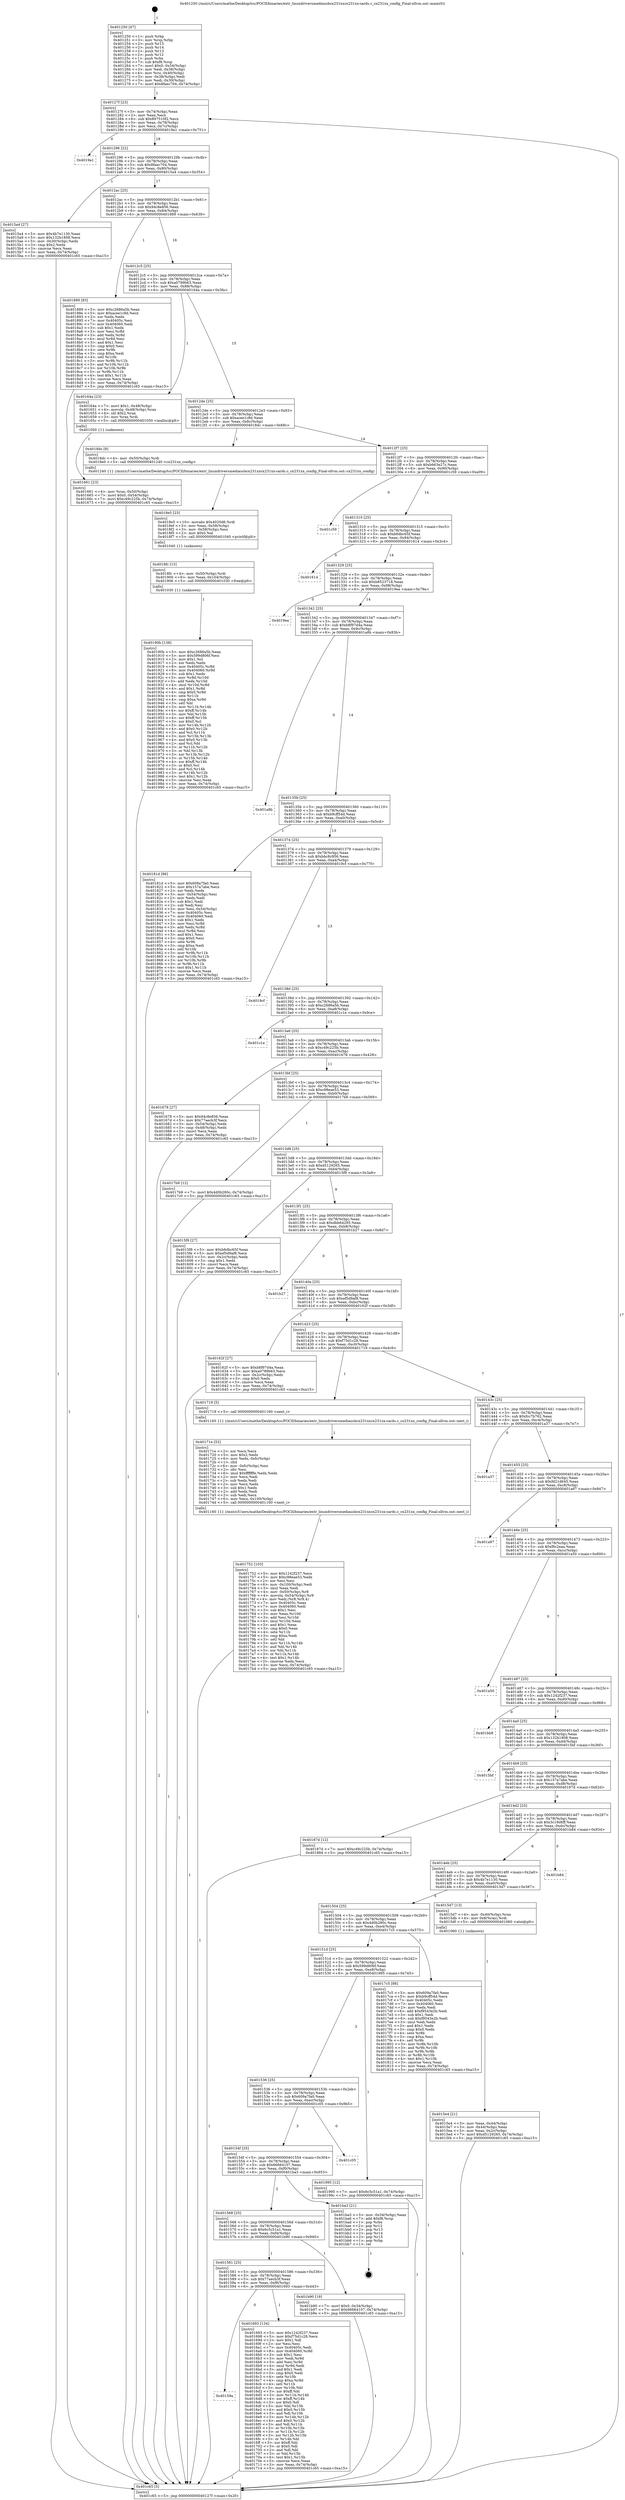 digraph "0x401250" {
  label = "0x401250 (/mnt/c/Users/mathe/Desktop/tcc/POCII/binaries/extr_linuxdriversmediausbcx231xxcx231xx-cards.c_cx231xx_config_Final-ollvm.out::main(0))"
  labelloc = "t"
  node[shape=record]

  Entry [label="",width=0.3,height=0.3,shape=circle,fillcolor=black,style=filled]
  "0x40127f" [label="{
     0x40127f [23]\l
     | [instrs]\l
     &nbsp;&nbsp;0x40127f \<+3\>: mov -0x74(%rbp),%eax\l
     &nbsp;&nbsp;0x401282 \<+2\>: mov %eax,%ecx\l
     &nbsp;&nbsp;0x401284 \<+6\>: sub $0x897510f2,%ecx\l
     &nbsp;&nbsp;0x40128a \<+3\>: mov %eax,-0x78(%rbp)\l
     &nbsp;&nbsp;0x40128d \<+3\>: mov %ecx,-0x7c(%rbp)\l
     &nbsp;&nbsp;0x401290 \<+6\>: je 00000000004019a1 \<main+0x751\>\l
  }"]
  "0x4019a1" [label="{
     0x4019a1\l
  }", style=dashed]
  "0x401296" [label="{
     0x401296 [22]\l
     | [instrs]\l
     &nbsp;&nbsp;0x401296 \<+5\>: jmp 000000000040129b \<main+0x4b\>\l
     &nbsp;&nbsp;0x40129b \<+3\>: mov -0x78(%rbp),%eax\l
     &nbsp;&nbsp;0x40129e \<+5\>: sub $0x8faec704,%eax\l
     &nbsp;&nbsp;0x4012a3 \<+3\>: mov %eax,-0x80(%rbp)\l
     &nbsp;&nbsp;0x4012a6 \<+6\>: je 00000000004015a4 \<main+0x354\>\l
  }"]
  Exit [label="",width=0.3,height=0.3,shape=circle,fillcolor=black,style=filled,peripheries=2]
  "0x4015a4" [label="{
     0x4015a4 [27]\l
     | [instrs]\l
     &nbsp;&nbsp;0x4015a4 \<+5\>: mov $0x4b7e1130,%eax\l
     &nbsp;&nbsp;0x4015a9 \<+5\>: mov $0x132b1808,%ecx\l
     &nbsp;&nbsp;0x4015ae \<+3\>: mov -0x30(%rbp),%edx\l
     &nbsp;&nbsp;0x4015b1 \<+3\>: cmp $0x2,%edx\l
     &nbsp;&nbsp;0x4015b4 \<+3\>: cmovne %ecx,%eax\l
     &nbsp;&nbsp;0x4015b7 \<+3\>: mov %eax,-0x74(%rbp)\l
     &nbsp;&nbsp;0x4015ba \<+5\>: jmp 0000000000401c65 \<main+0xa15\>\l
  }"]
  "0x4012ac" [label="{
     0x4012ac [25]\l
     | [instrs]\l
     &nbsp;&nbsp;0x4012ac \<+5\>: jmp 00000000004012b1 \<main+0x61\>\l
     &nbsp;&nbsp;0x4012b1 \<+3\>: mov -0x78(%rbp),%eax\l
     &nbsp;&nbsp;0x4012b4 \<+5\>: sub $0x94c8e856,%eax\l
     &nbsp;&nbsp;0x4012b9 \<+6\>: mov %eax,-0x84(%rbp)\l
     &nbsp;&nbsp;0x4012bf \<+6\>: je 0000000000401889 \<main+0x639\>\l
  }"]
  "0x401c65" [label="{
     0x401c65 [5]\l
     | [instrs]\l
     &nbsp;&nbsp;0x401c65 \<+5\>: jmp 000000000040127f \<main+0x2f\>\l
  }"]
  "0x401250" [label="{
     0x401250 [47]\l
     | [instrs]\l
     &nbsp;&nbsp;0x401250 \<+1\>: push %rbp\l
     &nbsp;&nbsp;0x401251 \<+3\>: mov %rsp,%rbp\l
     &nbsp;&nbsp;0x401254 \<+2\>: push %r15\l
     &nbsp;&nbsp;0x401256 \<+2\>: push %r14\l
     &nbsp;&nbsp;0x401258 \<+2\>: push %r13\l
     &nbsp;&nbsp;0x40125a \<+2\>: push %r12\l
     &nbsp;&nbsp;0x40125c \<+1\>: push %rbx\l
     &nbsp;&nbsp;0x40125d \<+7\>: sub $0xf8,%rsp\l
     &nbsp;&nbsp;0x401264 \<+7\>: movl $0x0,-0x34(%rbp)\l
     &nbsp;&nbsp;0x40126b \<+3\>: mov %edi,-0x38(%rbp)\l
     &nbsp;&nbsp;0x40126e \<+4\>: mov %rsi,-0x40(%rbp)\l
     &nbsp;&nbsp;0x401272 \<+3\>: mov -0x38(%rbp),%edi\l
     &nbsp;&nbsp;0x401275 \<+3\>: mov %edi,-0x30(%rbp)\l
     &nbsp;&nbsp;0x401278 \<+7\>: movl $0x8faec704,-0x74(%rbp)\l
  }"]
  "0x40190b" [label="{
     0x40190b [138]\l
     | [instrs]\l
     &nbsp;&nbsp;0x40190b \<+5\>: mov $0xc2686a5b,%eax\l
     &nbsp;&nbsp;0x401910 \<+5\>: mov $0x599d806f,%esi\l
     &nbsp;&nbsp;0x401915 \<+2\>: mov $0x1,%cl\l
     &nbsp;&nbsp;0x401917 \<+2\>: xor %edx,%edx\l
     &nbsp;&nbsp;0x401919 \<+8\>: mov 0x40405c,%r8d\l
     &nbsp;&nbsp;0x401921 \<+8\>: mov 0x404060,%r9d\l
     &nbsp;&nbsp;0x401929 \<+3\>: sub $0x1,%edx\l
     &nbsp;&nbsp;0x40192c \<+3\>: mov %r8d,%r10d\l
     &nbsp;&nbsp;0x40192f \<+3\>: add %edx,%r10d\l
     &nbsp;&nbsp;0x401932 \<+4\>: imul %r10d,%r8d\l
     &nbsp;&nbsp;0x401936 \<+4\>: and $0x1,%r8d\l
     &nbsp;&nbsp;0x40193a \<+4\>: cmp $0x0,%r8d\l
     &nbsp;&nbsp;0x40193e \<+4\>: sete %r11b\l
     &nbsp;&nbsp;0x401942 \<+4\>: cmp $0xa,%r9d\l
     &nbsp;&nbsp;0x401946 \<+3\>: setl %bl\l
     &nbsp;&nbsp;0x401949 \<+3\>: mov %r11b,%r14b\l
     &nbsp;&nbsp;0x40194c \<+4\>: xor $0xff,%r14b\l
     &nbsp;&nbsp;0x401950 \<+3\>: mov %bl,%r15b\l
     &nbsp;&nbsp;0x401953 \<+4\>: xor $0xff,%r15b\l
     &nbsp;&nbsp;0x401957 \<+3\>: xor $0x0,%cl\l
     &nbsp;&nbsp;0x40195a \<+3\>: mov %r14b,%r12b\l
     &nbsp;&nbsp;0x40195d \<+4\>: and $0x0,%r12b\l
     &nbsp;&nbsp;0x401961 \<+3\>: and %cl,%r11b\l
     &nbsp;&nbsp;0x401964 \<+3\>: mov %r15b,%r13b\l
     &nbsp;&nbsp;0x401967 \<+4\>: and $0x0,%r13b\l
     &nbsp;&nbsp;0x40196b \<+2\>: and %cl,%bl\l
     &nbsp;&nbsp;0x40196d \<+3\>: or %r11b,%r12b\l
     &nbsp;&nbsp;0x401970 \<+3\>: or %bl,%r13b\l
     &nbsp;&nbsp;0x401973 \<+3\>: xor %r13b,%r12b\l
     &nbsp;&nbsp;0x401976 \<+3\>: or %r15b,%r14b\l
     &nbsp;&nbsp;0x401979 \<+4\>: xor $0xff,%r14b\l
     &nbsp;&nbsp;0x40197d \<+3\>: or $0x0,%cl\l
     &nbsp;&nbsp;0x401980 \<+3\>: and %cl,%r14b\l
     &nbsp;&nbsp;0x401983 \<+3\>: or %r14b,%r12b\l
     &nbsp;&nbsp;0x401986 \<+4\>: test $0x1,%r12b\l
     &nbsp;&nbsp;0x40198a \<+3\>: cmovne %esi,%eax\l
     &nbsp;&nbsp;0x40198d \<+3\>: mov %eax,-0x74(%rbp)\l
     &nbsp;&nbsp;0x401990 \<+5\>: jmp 0000000000401c65 \<main+0xa15\>\l
  }"]
  "0x401889" [label="{
     0x401889 [83]\l
     | [instrs]\l
     &nbsp;&nbsp;0x401889 \<+5\>: mov $0xc2686a5b,%eax\l
     &nbsp;&nbsp;0x40188e \<+5\>: mov $0xacee1c8d,%ecx\l
     &nbsp;&nbsp;0x401893 \<+2\>: xor %edx,%edx\l
     &nbsp;&nbsp;0x401895 \<+7\>: mov 0x40405c,%esi\l
     &nbsp;&nbsp;0x40189c \<+7\>: mov 0x404060,%edi\l
     &nbsp;&nbsp;0x4018a3 \<+3\>: sub $0x1,%edx\l
     &nbsp;&nbsp;0x4018a6 \<+3\>: mov %esi,%r8d\l
     &nbsp;&nbsp;0x4018a9 \<+3\>: add %edx,%r8d\l
     &nbsp;&nbsp;0x4018ac \<+4\>: imul %r8d,%esi\l
     &nbsp;&nbsp;0x4018b0 \<+3\>: and $0x1,%esi\l
     &nbsp;&nbsp;0x4018b3 \<+3\>: cmp $0x0,%esi\l
     &nbsp;&nbsp;0x4018b6 \<+4\>: sete %r9b\l
     &nbsp;&nbsp;0x4018ba \<+3\>: cmp $0xa,%edi\l
     &nbsp;&nbsp;0x4018bd \<+4\>: setl %r10b\l
     &nbsp;&nbsp;0x4018c1 \<+3\>: mov %r9b,%r11b\l
     &nbsp;&nbsp;0x4018c4 \<+3\>: and %r10b,%r11b\l
     &nbsp;&nbsp;0x4018c7 \<+3\>: xor %r10b,%r9b\l
     &nbsp;&nbsp;0x4018ca \<+3\>: or %r9b,%r11b\l
     &nbsp;&nbsp;0x4018cd \<+4\>: test $0x1,%r11b\l
     &nbsp;&nbsp;0x4018d1 \<+3\>: cmovne %ecx,%eax\l
     &nbsp;&nbsp;0x4018d4 \<+3\>: mov %eax,-0x74(%rbp)\l
     &nbsp;&nbsp;0x4018d7 \<+5\>: jmp 0000000000401c65 \<main+0xa15\>\l
  }"]
  "0x4012c5" [label="{
     0x4012c5 [25]\l
     | [instrs]\l
     &nbsp;&nbsp;0x4012c5 \<+5\>: jmp 00000000004012ca \<main+0x7a\>\l
     &nbsp;&nbsp;0x4012ca \<+3\>: mov -0x78(%rbp),%eax\l
     &nbsp;&nbsp;0x4012cd \<+5\>: sub $0xa0789b63,%eax\l
     &nbsp;&nbsp;0x4012d2 \<+6\>: mov %eax,-0x88(%rbp)\l
     &nbsp;&nbsp;0x4012d8 \<+6\>: je 000000000040164a \<main+0x3fa\>\l
  }"]
  "0x4018fc" [label="{
     0x4018fc [15]\l
     | [instrs]\l
     &nbsp;&nbsp;0x4018fc \<+4\>: mov -0x50(%rbp),%rdi\l
     &nbsp;&nbsp;0x401900 \<+6\>: mov %eax,-0x104(%rbp)\l
     &nbsp;&nbsp;0x401906 \<+5\>: call 0000000000401030 \<free@plt\>\l
     | [calls]\l
     &nbsp;&nbsp;0x401030 \{1\} (unknown)\l
  }"]
  "0x40164a" [label="{
     0x40164a [23]\l
     | [instrs]\l
     &nbsp;&nbsp;0x40164a \<+7\>: movl $0x1,-0x48(%rbp)\l
     &nbsp;&nbsp;0x401651 \<+4\>: movslq -0x48(%rbp),%rax\l
     &nbsp;&nbsp;0x401655 \<+4\>: shl $0x2,%rax\l
     &nbsp;&nbsp;0x401659 \<+3\>: mov %rax,%rdi\l
     &nbsp;&nbsp;0x40165c \<+5\>: call 0000000000401050 \<malloc@plt\>\l
     | [calls]\l
     &nbsp;&nbsp;0x401050 \{1\} (unknown)\l
  }"]
  "0x4012de" [label="{
     0x4012de [25]\l
     | [instrs]\l
     &nbsp;&nbsp;0x4012de \<+5\>: jmp 00000000004012e3 \<main+0x93\>\l
     &nbsp;&nbsp;0x4012e3 \<+3\>: mov -0x78(%rbp),%eax\l
     &nbsp;&nbsp;0x4012e6 \<+5\>: sub $0xacee1c8d,%eax\l
     &nbsp;&nbsp;0x4012eb \<+6\>: mov %eax,-0x8c(%rbp)\l
     &nbsp;&nbsp;0x4012f1 \<+6\>: je 00000000004018dc \<main+0x68c\>\l
  }"]
  "0x4018e5" [label="{
     0x4018e5 [23]\l
     | [instrs]\l
     &nbsp;&nbsp;0x4018e5 \<+10\>: movabs $0x4020d6,%rdi\l
     &nbsp;&nbsp;0x4018ef \<+3\>: mov %eax,-0x58(%rbp)\l
     &nbsp;&nbsp;0x4018f2 \<+3\>: mov -0x58(%rbp),%esi\l
     &nbsp;&nbsp;0x4018f5 \<+2\>: mov $0x0,%al\l
     &nbsp;&nbsp;0x4018f7 \<+5\>: call 0000000000401040 \<printf@plt\>\l
     | [calls]\l
     &nbsp;&nbsp;0x401040 \{1\} (unknown)\l
  }"]
  "0x4018dc" [label="{
     0x4018dc [9]\l
     | [instrs]\l
     &nbsp;&nbsp;0x4018dc \<+4\>: mov -0x50(%rbp),%rdi\l
     &nbsp;&nbsp;0x4018e0 \<+5\>: call 0000000000401240 \<cx231xx_config\>\l
     | [calls]\l
     &nbsp;&nbsp;0x401240 \{1\} (/mnt/c/Users/mathe/Desktop/tcc/POCII/binaries/extr_linuxdriversmediausbcx231xxcx231xx-cards.c_cx231xx_config_Final-ollvm.out::cx231xx_config)\l
  }"]
  "0x4012f7" [label="{
     0x4012f7 [25]\l
     | [instrs]\l
     &nbsp;&nbsp;0x4012f7 \<+5\>: jmp 00000000004012fc \<main+0xac\>\l
     &nbsp;&nbsp;0x4012fc \<+3\>: mov -0x78(%rbp),%eax\l
     &nbsp;&nbsp;0x4012ff \<+5\>: sub $0xb663e27c,%eax\l
     &nbsp;&nbsp;0x401304 \<+6\>: mov %eax,-0x90(%rbp)\l
     &nbsp;&nbsp;0x40130a \<+6\>: je 0000000000401c59 \<main+0xa09\>\l
  }"]
  "0x401752" [label="{
     0x401752 [103]\l
     | [instrs]\l
     &nbsp;&nbsp;0x401752 \<+5\>: mov $0x1242f237,%ecx\l
     &nbsp;&nbsp;0x401757 \<+5\>: mov $0xc98eae53,%edx\l
     &nbsp;&nbsp;0x40175c \<+2\>: xor %esi,%esi\l
     &nbsp;&nbsp;0x40175e \<+6\>: mov -0x100(%rbp),%edi\l
     &nbsp;&nbsp;0x401764 \<+3\>: imul %eax,%edi\l
     &nbsp;&nbsp;0x401767 \<+4\>: mov -0x50(%rbp),%r8\l
     &nbsp;&nbsp;0x40176b \<+4\>: movslq -0x54(%rbp),%r9\l
     &nbsp;&nbsp;0x40176f \<+4\>: mov %edi,(%r8,%r9,4)\l
     &nbsp;&nbsp;0x401773 \<+7\>: mov 0x40405c,%eax\l
     &nbsp;&nbsp;0x40177a \<+7\>: mov 0x404060,%edi\l
     &nbsp;&nbsp;0x401781 \<+3\>: sub $0x1,%esi\l
     &nbsp;&nbsp;0x401784 \<+3\>: mov %eax,%r10d\l
     &nbsp;&nbsp;0x401787 \<+3\>: add %esi,%r10d\l
     &nbsp;&nbsp;0x40178a \<+4\>: imul %r10d,%eax\l
     &nbsp;&nbsp;0x40178e \<+3\>: and $0x1,%eax\l
     &nbsp;&nbsp;0x401791 \<+3\>: cmp $0x0,%eax\l
     &nbsp;&nbsp;0x401794 \<+4\>: sete %r11b\l
     &nbsp;&nbsp;0x401798 \<+3\>: cmp $0xa,%edi\l
     &nbsp;&nbsp;0x40179b \<+3\>: setl %bl\l
     &nbsp;&nbsp;0x40179e \<+3\>: mov %r11b,%r14b\l
     &nbsp;&nbsp;0x4017a1 \<+3\>: and %bl,%r14b\l
     &nbsp;&nbsp;0x4017a4 \<+3\>: xor %bl,%r11b\l
     &nbsp;&nbsp;0x4017a7 \<+3\>: or %r11b,%r14b\l
     &nbsp;&nbsp;0x4017aa \<+4\>: test $0x1,%r14b\l
     &nbsp;&nbsp;0x4017ae \<+3\>: cmovne %edx,%ecx\l
     &nbsp;&nbsp;0x4017b1 \<+3\>: mov %ecx,-0x74(%rbp)\l
     &nbsp;&nbsp;0x4017b4 \<+5\>: jmp 0000000000401c65 \<main+0xa15\>\l
  }"]
  "0x401c59" [label="{
     0x401c59\l
  }", style=dashed]
  "0x401310" [label="{
     0x401310 [25]\l
     | [instrs]\l
     &nbsp;&nbsp;0x401310 \<+5\>: jmp 0000000000401315 \<main+0xc5\>\l
     &nbsp;&nbsp;0x401315 \<+3\>: mov -0x78(%rbp),%eax\l
     &nbsp;&nbsp;0x401318 \<+5\>: sub $0xb6dbc65f,%eax\l
     &nbsp;&nbsp;0x40131d \<+6\>: mov %eax,-0x94(%rbp)\l
     &nbsp;&nbsp;0x401323 \<+6\>: je 0000000000401614 \<main+0x3c4\>\l
  }"]
  "0x40171e" [label="{
     0x40171e [52]\l
     | [instrs]\l
     &nbsp;&nbsp;0x40171e \<+2\>: xor %ecx,%ecx\l
     &nbsp;&nbsp;0x401720 \<+5\>: mov $0x2,%edx\l
     &nbsp;&nbsp;0x401725 \<+6\>: mov %edx,-0xfc(%rbp)\l
     &nbsp;&nbsp;0x40172b \<+1\>: cltd\l
     &nbsp;&nbsp;0x40172c \<+6\>: mov -0xfc(%rbp),%esi\l
     &nbsp;&nbsp;0x401732 \<+2\>: idiv %esi\l
     &nbsp;&nbsp;0x401734 \<+6\>: imul $0xfffffffe,%edx,%edx\l
     &nbsp;&nbsp;0x40173a \<+2\>: mov %ecx,%edi\l
     &nbsp;&nbsp;0x40173c \<+2\>: sub %edx,%edi\l
     &nbsp;&nbsp;0x40173e \<+2\>: mov %ecx,%edx\l
     &nbsp;&nbsp;0x401740 \<+3\>: sub $0x1,%edx\l
     &nbsp;&nbsp;0x401743 \<+2\>: add %edx,%edi\l
     &nbsp;&nbsp;0x401745 \<+2\>: sub %edi,%ecx\l
     &nbsp;&nbsp;0x401747 \<+6\>: mov %ecx,-0x100(%rbp)\l
     &nbsp;&nbsp;0x40174d \<+5\>: call 0000000000401160 \<next_i\>\l
     | [calls]\l
     &nbsp;&nbsp;0x401160 \{1\} (/mnt/c/Users/mathe/Desktop/tcc/POCII/binaries/extr_linuxdriversmediausbcx231xxcx231xx-cards.c_cx231xx_config_Final-ollvm.out::next_i)\l
  }"]
  "0x401614" [label="{
     0x401614\l
  }", style=dashed]
  "0x401329" [label="{
     0x401329 [25]\l
     | [instrs]\l
     &nbsp;&nbsp;0x401329 \<+5\>: jmp 000000000040132e \<main+0xde\>\l
     &nbsp;&nbsp;0x40132e \<+3\>: mov -0x78(%rbp),%eax\l
     &nbsp;&nbsp;0x401331 \<+5\>: sub $0xb8523718,%eax\l
     &nbsp;&nbsp;0x401336 \<+6\>: mov %eax,-0x98(%rbp)\l
     &nbsp;&nbsp;0x40133c \<+6\>: je 00000000004019ea \<main+0x79a\>\l
  }"]
  "0x40159a" [label="{
     0x40159a\l
  }", style=dashed]
  "0x4019ea" [label="{
     0x4019ea\l
  }", style=dashed]
  "0x401342" [label="{
     0x401342 [25]\l
     | [instrs]\l
     &nbsp;&nbsp;0x401342 \<+5\>: jmp 0000000000401347 \<main+0xf7\>\l
     &nbsp;&nbsp;0x401347 \<+3\>: mov -0x78(%rbp),%eax\l
     &nbsp;&nbsp;0x40134a \<+5\>: sub $0xb8f97d4a,%eax\l
     &nbsp;&nbsp;0x40134f \<+6\>: mov %eax,-0x9c(%rbp)\l
     &nbsp;&nbsp;0x401355 \<+6\>: je 0000000000401a8b \<main+0x83b\>\l
  }"]
  "0x401693" [label="{
     0x401693 [134]\l
     | [instrs]\l
     &nbsp;&nbsp;0x401693 \<+5\>: mov $0x1242f237,%eax\l
     &nbsp;&nbsp;0x401698 \<+5\>: mov $0xf75d1c28,%ecx\l
     &nbsp;&nbsp;0x40169d \<+2\>: mov $0x1,%dl\l
     &nbsp;&nbsp;0x40169f \<+2\>: xor %esi,%esi\l
     &nbsp;&nbsp;0x4016a1 \<+7\>: mov 0x40405c,%edi\l
     &nbsp;&nbsp;0x4016a8 \<+8\>: mov 0x404060,%r8d\l
     &nbsp;&nbsp;0x4016b0 \<+3\>: sub $0x1,%esi\l
     &nbsp;&nbsp;0x4016b3 \<+3\>: mov %edi,%r9d\l
     &nbsp;&nbsp;0x4016b6 \<+3\>: add %esi,%r9d\l
     &nbsp;&nbsp;0x4016b9 \<+4\>: imul %r9d,%edi\l
     &nbsp;&nbsp;0x4016bd \<+3\>: and $0x1,%edi\l
     &nbsp;&nbsp;0x4016c0 \<+3\>: cmp $0x0,%edi\l
     &nbsp;&nbsp;0x4016c3 \<+4\>: sete %r10b\l
     &nbsp;&nbsp;0x4016c7 \<+4\>: cmp $0xa,%r8d\l
     &nbsp;&nbsp;0x4016cb \<+4\>: setl %r11b\l
     &nbsp;&nbsp;0x4016cf \<+3\>: mov %r10b,%bl\l
     &nbsp;&nbsp;0x4016d2 \<+3\>: xor $0xff,%bl\l
     &nbsp;&nbsp;0x4016d5 \<+3\>: mov %r11b,%r14b\l
     &nbsp;&nbsp;0x4016d8 \<+4\>: xor $0xff,%r14b\l
     &nbsp;&nbsp;0x4016dc \<+3\>: xor $0x0,%dl\l
     &nbsp;&nbsp;0x4016df \<+3\>: mov %bl,%r15b\l
     &nbsp;&nbsp;0x4016e2 \<+4\>: and $0x0,%r15b\l
     &nbsp;&nbsp;0x4016e6 \<+3\>: and %dl,%r10b\l
     &nbsp;&nbsp;0x4016e9 \<+3\>: mov %r14b,%r12b\l
     &nbsp;&nbsp;0x4016ec \<+4\>: and $0x0,%r12b\l
     &nbsp;&nbsp;0x4016f0 \<+3\>: and %dl,%r11b\l
     &nbsp;&nbsp;0x4016f3 \<+3\>: or %r10b,%r15b\l
     &nbsp;&nbsp;0x4016f6 \<+3\>: or %r11b,%r12b\l
     &nbsp;&nbsp;0x4016f9 \<+3\>: xor %r12b,%r15b\l
     &nbsp;&nbsp;0x4016fc \<+3\>: or %r14b,%bl\l
     &nbsp;&nbsp;0x4016ff \<+3\>: xor $0xff,%bl\l
     &nbsp;&nbsp;0x401702 \<+3\>: or $0x0,%dl\l
     &nbsp;&nbsp;0x401705 \<+2\>: and %dl,%bl\l
     &nbsp;&nbsp;0x401707 \<+3\>: or %bl,%r15b\l
     &nbsp;&nbsp;0x40170a \<+4\>: test $0x1,%r15b\l
     &nbsp;&nbsp;0x40170e \<+3\>: cmovne %ecx,%eax\l
     &nbsp;&nbsp;0x401711 \<+3\>: mov %eax,-0x74(%rbp)\l
     &nbsp;&nbsp;0x401714 \<+5\>: jmp 0000000000401c65 \<main+0xa15\>\l
  }"]
  "0x401a8b" [label="{
     0x401a8b\l
  }", style=dashed]
  "0x40135b" [label="{
     0x40135b [25]\l
     | [instrs]\l
     &nbsp;&nbsp;0x40135b \<+5\>: jmp 0000000000401360 \<main+0x110\>\l
     &nbsp;&nbsp;0x401360 \<+3\>: mov -0x78(%rbp),%eax\l
     &nbsp;&nbsp;0x401363 \<+5\>: sub $0xb9cff54d,%eax\l
     &nbsp;&nbsp;0x401368 \<+6\>: mov %eax,-0xa0(%rbp)\l
     &nbsp;&nbsp;0x40136e \<+6\>: je 000000000040181d \<main+0x5cd\>\l
  }"]
  "0x401581" [label="{
     0x401581 [25]\l
     | [instrs]\l
     &nbsp;&nbsp;0x401581 \<+5\>: jmp 0000000000401586 \<main+0x336\>\l
     &nbsp;&nbsp;0x401586 \<+3\>: mov -0x78(%rbp),%eax\l
     &nbsp;&nbsp;0x401589 \<+5\>: sub $0x77aecb3f,%eax\l
     &nbsp;&nbsp;0x40158e \<+6\>: mov %eax,-0xf8(%rbp)\l
     &nbsp;&nbsp;0x401594 \<+6\>: je 0000000000401693 \<main+0x443\>\l
  }"]
  "0x40181d" [label="{
     0x40181d [96]\l
     | [instrs]\l
     &nbsp;&nbsp;0x40181d \<+5\>: mov $0x609a7fa0,%eax\l
     &nbsp;&nbsp;0x401822 \<+5\>: mov $0x157a7abe,%ecx\l
     &nbsp;&nbsp;0x401827 \<+2\>: xor %edx,%edx\l
     &nbsp;&nbsp;0x401829 \<+3\>: mov -0x54(%rbp),%esi\l
     &nbsp;&nbsp;0x40182c \<+2\>: mov %edx,%edi\l
     &nbsp;&nbsp;0x40182e \<+3\>: sub $0x1,%edi\l
     &nbsp;&nbsp;0x401831 \<+2\>: sub %edi,%esi\l
     &nbsp;&nbsp;0x401833 \<+3\>: mov %esi,-0x54(%rbp)\l
     &nbsp;&nbsp;0x401836 \<+7\>: mov 0x40405c,%esi\l
     &nbsp;&nbsp;0x40183d \<+7\>: mov 0x404060,%edi\l
     &nbsp;&nbsp;0x401844 \<+3\>: sub $0x1,%edx\l
     &nbsp;&nbsp;0x401847 \<+3\>: mov %esi,%r8d\l
     &nbsp;&nbsp;0x40184a \<+3\>: add %edx,%r8d\l
     &nbsp;&nbsp;0x40184d \<+4\>: imul %r8d,%esi\l
     &nbsp;&nbsp;0x401851 \<+3\>: and $0x1,%esi\l
     &nbsp;&nbsp;0x401854 \<+3\>: cmp $0x0,%esi\l
     &nbsp;&nbsp;0x401857 \<+4\>: sete %r9b\l
     &nbsp;&nbsp;0x40185b \<+3\>: cmp $0xa,%edi\l
     &nbsp;&nbsp;0x40185e \<+4\>: setl %r10b\l
     &nbsp;&nbsp;0x401862 \<+3\>: mov %r9b,%r11b\l
     &nbsp;&nbsp;0x401865 \<+3\>: and %r10b,%r11b\l
     &nbsp;&nbsp;0x401868 \<+3\>: xor %r10b,%r9b\l
     &nbsp;&nbsp;0x40186b \<+3\>: or %r9b,%r11b\l
     &nbsp;&nbsp;0x40186e \<+4\>: test $0x1,%r11b\l
     &nbsp;&nbsp;0x401872 \<+3\>: cmovne %ecx,%eax\l
     &nbsp;&nbsp;0x401875 \<+3\>: mov %eax,-0x74(%rbp)\l
     &nbsp;&nbsp;0x401878 \<+5\>: jmp 0000000000401c65 \<main+0xa15\>\l
  }"]
  "0x401374" [label="{
     0x401374 [25]\l
     | [instrs]\l
     &nbsp;&nbsp;0x401374 \<+5\>: jmp 0000000000401379 \<main+0x129\>\l
     &nbsp;&nbsp;0x401379 \<+3\>: mov -0x78(%rbp),%eax\l
     &nbsp;&nbsp;0x40137c \<+5\>: sub $0xbbc8c956,%eax\l
     &nbsp;&nbsp;0x401381 \<+6\>: mov %eax,-0xa4(%rbp)\l
     &nbsp;&nbsp;0x401387 \<+6\>: je 00000000004019cf \<main+0x77f\>\l
  }"]
  "0x401b90" [label="{
     0x401b90 [19]\l
     | [instrs]\l
     &nbsp;&nbsp;0x401b90 \<+7\>: movl $0x0,-0x34(%rbp)\l
     &nbsp;&nbsp;0x401b97 \<+7\>: movl $0x66664107,-0x74(%rbp)\l
     &nbsp;&nbsp;0x401b9e \<+5\>: jmp 0000000000401c65 \<main+0xa15\>\l
  }"]
  "0x4019cf" [label="{
     0x4019cf\l
  }", style=dashed]
  "0x40138d" [label="{
     0x40138d [25]\l
     | [instrs]\l
     &nbsp;&nbsp;0x40138d \<+5\>: jmp 0000000000401392 \<main+0x142\>\l
     &nbsp;&nbsp;0x401392 \<+3\>: mov -0x78(%rbp),%eax\l
     &nbsp;&nbsp;0x401395 \<+5\>: sub $0xc2686a5b,%eax\l
     &nbsp;&nbsp;0x40139a \<+6\>: mov %eax,-0xa8(%rbp)\l
     &nbsp;&nbsp;0x4013a0 \<+6\>: je 0000000000401c1e \<main+0x9ce\>\l
  }"]
  "0x401568" [label="{
     0x401568 [25]\l
     | [instrs]\l
     &nbsp;&nbsp;0x401568 \<+5\>: jmp 000000000040156d \<main+0x31d\>\l
     &nbsp;&nbsp;0x40156d \<+3\>: mov -0x78(%rbp),%eax\l
     &nbsp;&nbsp;0x401570 \<+5\>: sub $0x6c5c51a1,%eax\l
     &nbsp;&nbsp;0x401575 \<+6\>: mov %eax,-0xf4(%rbp)\l
     &nbsp;&nbsp;0x40157b \<+6\>: je 0000000000401b90 \<main+0x940\>\l
  }"]
  "0x401c1e" [label="{
     0x401c1e\l
  }", style=dashed]
  "0x4013a6" [label="{
     0x4013a6 [25]\l
     | [instrs]\l
     &nbsp;&nbsp;0x4013a6 \<+5\>: jmp 00000000004013ab \<main+0x15b\>\l
     &nbsp;&nbsp;0x4013ab \<+3\>: mov -0x78(%rbp),%eax\l
     &nbsp;&nbsp;0x4013ae \<+5\>: sub $0xc49c225b,%eax\l
     &nbsp;&nbsp;0x4013b3 \<+6\>: mov %eax,-0xac(%rbp)\l
     &nbsp;&nbsp;0x4013b9 \<+6\>: je 0000000000401678 \<main+0x428\>\l
  }"]
  "0x401ba3" [label="{
     0x401ba3 [21]\l
     | [instrs]\l
     &nbsp;&nbsp;0x401ba3 \<+3\>: mov -0x34(%rbp),%eax\l
     &nbsp;&nbsp;0x401ba6 \<+7\>: add $0xf8,%rsp\l
     &nbsp;&nbsp;0x401bad \<+1\>: pop %rbx\l
     &nbsp;&nbsp;0x401bae \<+2\>: pop %r12\l
     &nbsp;&nbsp;0x401bb0 \<+2\>: pop %r13\l
     &nbsp;&nbsp;0x401bb2 \<+2\>: pop %r14\l
     &nbsp;&nbsp;0x401bb4 \<+2\>: pop %r15\l
     &nbsp;&nbsp;0x401bb6 \<+1\>: pop %rbp\l
     &nbsp;&nbsp;0x401bb7 \<+1\>: ret\l
  }"]
  "0x401678" [label="{
     0x401678 [27]\l
     | [instrs]\l
     &nbsp;&nbsp;0x401678 \<+5\>: mov $0x94c8e856,%eax\l
     &nbsp;&nbsp;0x40167d \<+5\>: mov $0x77aecb3f,%ecx\l
     &nbsp;&nbsp;0x401682 \<+3\>: mov -0x54(%rbp),%edx\l
     &nbsp;&nbsp;0x401685 \<+3\>: cmp -0x48(%rbp),%edx\l
     &nbsp;&nbsp;0x401688 \<+3\>: cmovl %ecx,%eax\l
     &nbsp;&nbsp;0x40168b \<+3\>: mov %eax,-0x74(%rbp)\l
     &nbsp;&nbsp;0x40168e \<+5\>: jmp 0000000000401c65 \<main+0xa15\>\l
  }"]
  "0x4013bf" [label="{
     0x4013bf [25]\l
     | [instrs]\l
     &nbsp;&nbsp;0x4013bf \<+5\>: jmp 00000000004013c4 \<main+0x174\>\l
     &nbsp;&nbsp;0x4013c4 \<+3\>: mov -0x78(%rbp),%eax\l
     &nbsp;&nbsp;0x4013c7 \<+5\>: sub $0xc98eae53,%eax\l
     &nbsp;&nbsp;0x4013cc \<+6\>: mov %eax,-0xb0(%rbp)\l
     &nbsp;&nbsp;0x4013d2 \<+6\>: je 00000000004017b9 \<main+0x569\>\l
  }"]
  "0x40154f" [label="{
     0x40154f [25]\l
     | [instrs]\l
     &nbsp;&nbsp;0x40154f \<+5\>: jmp 0000000000401554 \<main+0x304\>\l
     &nbsp;&nbsp;0x401554 \<+3\>: mov -0x78(%rbp),%eax\l
     &nbsp;&nbsp;0x401557 \<+5\>: sub $0x66664107,%eax\l
     &nbsp;&nbsp;0x40155c \<+6\>: mov %eax,-0xf0(%rbp)\l
     &nbsp;&nbsp;0x401562 \<+6\>: je 0000000000401ba3 \<main+0x953\>\l
  }"]
  "0x4017b9" [label="{
     0x4017b9 [12]\l
     | [instrs]\l
     &nbsp;&nbsp;0x4017b9 \<+7\>: movl $0x4d0b280c,-0x74(%rbp)\l
     &nbsp;&nbsp;0x4017c0 \<+5\>: jmp 0000000000401c65 \<main+0xa15\>\l
  }"]
  "0x4013d8" [label="{
     0x4013d8 [25]\l
     | [instrs]\l
     &nbsp;&nbsp;0x4013d8 \<+5\>: jmp 00000000004013dd \<main+0x18d\>\l
     &nbsp;&nbsp;0x4013dd \<+3\>: mov -0x78(%rbp),%eax\l
     &nbsp;&nbsp;0x4013e0 \<+5\>: sub $0xd5129265,%eax\l
     &nbsp;&nbsp;0x4013e5 \<+6\>: mov %eax,-0xb4(%rbp)\l
     &nbsp;&nbsp;0x4013eb \<+6\>: je 00000000004015f9 \<main+0x3a9\>\l
  }"]
  "0x401c05" [label="{
     0x401c05\l
  }", style=dashed]
  "0x4015f9" [label="{
     0x4015f9 [27]\l
     | [instrs]\l
     &nbsp;&nbsp;0x4015f9 \<+5\>: mov $0xb6dbc65f,%eax\l
     &nbsp;&nbsp;0x4015fe \<+5\>: mov $0xef5d9af8,%ecx\l
     &nbsp;&nbsp;0x401603 \<+3\>: mov -0x2c(%rbp),%edx\l
     &nbsp;&nbsp;0x401606 \<+3\>: cmp $0x1,%edx\l
     &nbsp;&nbsp;0x401609 \<+3\>: cmovl %ecx,%eax\l
     &nbsp;&nbsp;0x40160c \<+3\>: mov %eax,-0x74(%rbp)\l
     &nbsp;&nbsp;0x40160f \<+5\>: jmp 0000000000401c65 \<main+0xa15\>\l
  }"]
  "0x4013f1" [label="{
     0x4013f1 [25]\l
     | [instrs]\l
     &nbsp;&nbsp;0x4013f1 \<+5\>: jmp 00000000004013f6 \<main+0x1a6\>\l
     &nbsp;&nbsp;0x4013f6 \<+3\>: mov -0x78(%rbp),%eax\l
     &nbsp;&nbsp;0x4013f9 \<+5\>: sub $0xdbb64295,%eax\l
     &nbsp;&nbsp;0x4013fe \<+6\>: mov %eax,-0xb8(%rbp)\l
     &nbsp;&nbsp;0x401404 \<+6\>: je 0000000000401b27 \<main+0x8d7\>\l
  }"]
  "0x401536" [label="{
     0x401536 [25]\l
     | [instrs]\l
     &nbsp;&nbsp;0x401536 \<+5\>: jmp 000000000040153b \<main+0x2eb\>\l
     &nbsp;&nbsp;0x40153b \<+3\>: mov -0x78(%rbp),%eax\l
     &nbsp;&nbsp;0x40153e \<+5\>: sub $0x609a7fa0,%eax\l
     &nbsp;&nbsp;0x401543 \<+6\>: mov %eax,-0xec(%rbp)\l
     &nbsp;&nbsp;0x401549 \<+6\>: je 0000000000401c05 \<main+0x9b5\>\l
  }"]
  "0x401b27" [label="{
     0x401b27\l
  }", style=dashed]
  "0x40140a" [label="{
     0x40140a [25]\l
     | [instrs]\l
     &nbsp;&nbsp;0x40140a \<+5\>: jmp 000000000040140f \<main+0x1bf\>\l
     &nbsp;&nbsp;0x40140f \<+3\>: mov -0x78(%rbp),%eax\l
     &nbsp;&nbsp;0x401412 \<+5\>: sub $0xef5d9af8,%eax\l
     &nbsp;&nbsp;0x401417 \<+6\>: mov %eax,-0xbc(%rbp)\l
     &nbsp;&nbsp;0x40141d \<+6\>: je 000000000040162f \<main+0x3df\>\l
  }"]
  "0x401995" [label="{
     0x401995 [12]\l
     | [instrs]\l
     &nbsp;&nbsp;0x401995 \<+7\>: movl $0x6c5c51a1,-0x74(%rbp)\l
     &nbsp;&nbsp;0x40199c \<+5\>: jmp 0000000000401c65 \<main+0xa15\>\l
  }"]
  "0x40162f" [label="{
     0x40162f [27]\l
     | [instrs]\l
     &nbsp;&nbsp;0x40162f \<+5\>: mov $0xb8f97d4a,%eax\l
     &nbsp;&nbsp;0x401634 \<+5\>: mov $0xa0789b63,%ecx\l
     &nbsp;&nbsp;0x401639 \<+3\>: mov -0x2c(%rbp),%edx\l
     &nbsp;&nbsp;0x40163c \<+3\>: cmp $0x0,%edx\l
     &nbsp;&nbsp;0x40163f \<+3\>: cmove %ecx,%eax\l
     &nbsp;&nbsp;0x401642 \<+3\>: mov %eax,-0x74(%rbp)\l
     &nbsp;&nbsp;0x401645 \<+5\>: jmp 0000000000401c65 \<main+0xa15\>\l
  }"]
  "0x401423" [label="{
     0x401423 [25]\l
     | [instrs]\l
     &nbsp;&nbsp;0x401423 \<+5\>: jmp 0000000000401428 \<main+0x1d8\>\l
     &nbsp;&nbsp;0x401428 \<+3\>: mov -0x78(%rbp),%eax\l
     &nbsp;&nbsp;0x40142b \<+5\>: sub $0xf75d1c28,%eax\l
     &nbsp;&nbsp;0x401430 \<+6\>: mov %eax,-0xc0(%rbp)\l
     &nbsp;&nbsp;0x401436 \<+6\>: je 0000000000401719 \<main+0x4c9\>\l
  }"]
  "0x40151d" [label="{
     0x40151d [25]\l
     | [instrs]\l
     &nbsp;&nbsp;0x40151d \<+5\>: jmp 0000000000401522 \<main+0x2d2\>\l
     &nbsp;&nbsp;0x401522 \<+3\>: mov -0x78(%rbp),%eax\l
     &nbsp;&nbsp;0x401525 \<+5\>: sub $0x599d806f,%eax\l
     &nbsp;&nbsp;0x40152a \<+6\>: mov %eax,-0xe8(%rbp)\l
     &nbsp;&nbsp;0x401530 \<+6\>: je 0000000000401995 \<main+0x745\>\l
  }"]
  "0x401719" [label="{
     0x401719 [5]\l
     | [instrs]\l
     &nbsp;&nbsp;0x401719 \<+5\>: call 0000000000401160 \<next_i\>\l
     | [calls]\l
     &nbsp;&nbsp;0x401160 \{1\} (/mnt/c/Users/mathe/Desktop/tcc/POCII/binaries/extr_linuxdriversmediausbcx231xxcx231xx-cards.c_cx231xx_config_Final-ollvm.out::next_i)\l
  }"]
  "0x40143c" [label="{
     0x40143c [25]\l
     | [instrs]\l
     &nbsp;&nbsp;0x40143c \<+5\>: jmp 0000000000401441 \<main+0x1f1\>\l
     &nbsp;&nbsp;0x401441 \<+3\>: mov -0x78(%rbp),%eax\l
     &nbsp;&nbsp;0x401444 \<+5\>: sub $0xfcc7b762,%eax\l
     &nbsp;&nbsp;0x401449 \<+6\>: mov %eax,-0xc4(%rbp)\l
     &nbsp;&nbsp;0x40144f \<+6\>: je 0000000000401a37 \<main+0x7e7\>\l
  }"]
  "0x4017c5" [label="{
     0x4017c5 [88]\l
     | [instrs]\l
     &nbsp;&nbsp;0x4017c5 \<+5\>: mov $0x609a7fa0,%eax\l
     &nbsp;&nbsp;0x4017ca \<+5\>: mov $0xb9cff54d,%ecx\l
     &nbsp;&nbsp;0x4017cf \<+7\>: mov 0x40405c,%edx\l
     &nbsp;&nbsp;0x4017d6 \<+7\>: mov 0x404060,%esi\l
     &nbsp;&nbsp;0x4017dd \<+2\>: mov %edx,%edi\l
     &nbsp;&nbsp;0x4017df \<+6\>: add $0xf9543e2b,%edi\l
     &nbsp;&nbsp;0x4017e5 \<+3\>: sub $0x1,%edi\l
     &nbsp;&nbsp;0x4017e8 \<+6\>: sub $0xf9543e2b,%edi\l
     &nbsp;&nbsp;0x4017ee \<+3\>: imul %edi,%edx\l
     &nbsp;&nbsp;0x4017f1 \<+3\>: and $0x1,%edx\l
     &nbsp;&nbsp;0x4017f4 \<+3\>: cmp $0x0,%edx\l
     &nbsp;&nbsp;0x4017f7 \<+4\>: sete %r8b\l
     &nbsp;&nbsp;0x4017fb \<+3\>: cmp $0xa,%esi\l
     &nbsp;&nbsp;0x4017fe \<+4\>: setl %r9b\l
     &nbsp;&nbsp;0x401802 \<+3\>: mov %r8b,%r10b\l
     &nbsp;&nbsp;0x401805 \<+3\>: and %r9b,%r10b\l
     &nbsp;&nbsp;0x401808 \<+3\>: xor %r9b,%r8b\l
     &nbsp;&nbsp;0x40180b \<+3\>: or %r8b,%r10b\l
     &nbsp;&nbsp;0x40180e \<+4\>: test $0x1,%r10b\l
     &nbsp;&nbsp;0x401812 \<+3\>: cmovne %ecx,%eax\l
     &nbsp;&nbsp;0x401815 \<+3\>: mov %eax,-0x74(%rbp)\l
     &nbsp;&nbsp;0x401818 \<+5\>: jmp 0000000000401c65 \<main+0xa15\>\l
  }"]
  "0x401a37" [label="{
     0x401a37\l
  }", style=dashed]
  "0x401455" [label="{
     0x401455 [25]\l
     | [instrs]\l
     &nbsp;&nbsp;0x401455 \<+5\>: jmp 000000000040145a \<main+0x20a\>\l
     &nbsp;&nbsp;0x40145a \<+3\>: mov -0x78(%rbp),%eax\l
     &nbsp;&nbsp;0x40145d \<+5\>: sub $0xfd21d645,%eax\l
     &nbsp;&nbsp;0x401462 \<+6\>: mov %eax,-0xc8(%rbp)\l
     &nbsp;&nbsp;0x401468 \<+6\>: je 0000000000401a97 \<main+0x847\>\l
  }"]
  "0x401661" [label="{
     0x401661 [23]\l
     | [instrs]\l
     &nbsp;&nbsp;0x401661 \<+4\>: mov %rax,-0x50(%rbp)\l
     &nbsp;&nbsp;0x401665 \<+7\>: movl $0x0,-0x54(%rbp)\l
     &nbsp;&nbsp;0x40166c \<+7\>: movl $0xc49c225b,-0x74(%rbp)\l
     &nbsp;&nbsp;0x401673 \<+5\>: jmp 0000000000401c65 \<main+0xa15\>\l
  }"]
  "0x401a97" [label="{
     0x401a97\l
  }", style=dashed]
  "0x40146e" [label="{
     0x40146e [25]\l
     | [instrs]\l
     &nbsp;&nbsp;0x40146e \<+5\>: jmp 0000000000401473 \<main+0x223\>\l
     &nbsp;&nbsp;0x401473 \<+3\>: mov -0x78(%rbp),%eax\l
     &nbsp;&nbsp;0x401476 \<+5\>: sub $0xf8c2eaa,%eax\l
     &nbsp;&nbsp;0x40147b \<+6\>: mov %eax,-0xcc(%rbp)\l
     &nbsp;&nbsp;0x401481 \<+6\>: je 0000000000401a50 \<main+0x800\>\l
  }"]
  "0x4015e4" [label="{
     0x4015e4 [21]\l
     | [instrs]\l
     &nbsp;&nbsp;0x4015e4 \<+3\>: mov %eax,-0x44(%rbp)\l
     &nbsp;&nbsp;0x4015e7 \<+3\>: mov -0x44(%rbp),%eax\l
     &nbsp;&nbsp;0x4015ea \<+3\>: mov %eax,-0x2c(%rbp)\l
     &nbsp;&nbsp;0x4015ed \<+7\>: movl $0xd5129265,-0x74(%rbp)\l
     &nbsp;&nbsp;0x4015f4 \<+5\>: jmp 0000000000401c65 \<main+0xa15\>\l
  }"]
  "0x401a50" [label="{
     0x401a50\l
  }", style=dashed]
  "0x401487" [label="{
     0x401487 [25]\l
     | [instrs]\l
     &nbsp;&nbsp;0x401487 \<+5\>: jmp 000000000040148c \<main+0x23c\>\l
     &nbsp;&nbsp;0x40148c \<+3\>: mov -0x78(%rbp),%eax\l
     &nbsp;&nbsp;0x40148f \<+5\>: sub $0x1242f237,%eax\l
     &nbsp;&nbsp;0x401494 \<+6\>: mov %eax,-0xd0(%rbp)\l
     &nbsp;&nbsp;0x40149a \<+6\>: je 0000000000401bb8 \<main+0x968\>\l
  }"]
  "0x401504" [label="{
     0x401504 [25]\l
     | [instrs]\l
     &nbsp;&nbsp;0x401504 \<+5\>: jmp 0000000000401509 \<main+0x2b9\>\l
     &nbsp;&nbsp;0x401509 \<+3\>: mov -0x78(%rbp),%eax\l
     &nbsp;&nbsp;0x40150c \<+5\>: sub $0x4d0b280c,%eax\l
     &nbsp;&nbsp;0x401511 \<+6\>: mov %eax,-0xe4(%rbp)\l
     &nbsp;&nbsp;0x401517 \<+6\>: je 00000000004017c5 \<main+0x575\>\l
  }"]
  "0x401bb8" [label="{
     0x401bb8\l
  }", style=dashed]
  "0x4014a0" [label="{
     0x4014a0 [25]\l
     | [instrs]\l
     &nbsp;&nbsp;0x4014a0 \<+5\>: jmp 00000000004014a5 \<main+0x255\>\l
     &nbsp;&nbsp;0x4014a5 \<+3\>: mov -0x78(%rbp),%eax\l
     &nbsp;&nbsp;0x4014a8 \<+5\>: sub $0x132b1808,%eax\l
     &nbsp;&nbsp;0x4014ad \<+6\>: mov %eax,-0xd4(%rbp)\l
     &nbsp;&nbsp;0x4014b3 \<+6\>: je 00000000004015bf \<main+0x36f\>\l
  }"]
  "0x4015d7" [label="{
     0x4015d7 [13]\l
     | [instrs]\l
     &nbsp;&nbsp;0x4015d7 \<+4\>: mov -0x40(%rbp),%rax\l
     &nbsp;&nbsp;0x4015db \<+4\>: mov 0x8(%rax),%rdi\l
     &nbsp;&nbsp;0x4015df \<+5\>: call 0000000000401060 \<atoi@plt\>\l
     | [calls]\l
     &nbsp;&nbsp;0x401060 \{1\} (unknown)\l
  }"]
  "0x4015bf" [label="{
     0x4015bf\l
  }", style=dashed]
  "0x4014b9" [label="{
     0x4014b9 [25]\l
     | [instrs]\l
     &nbsp;&nbsp;0x4014b9 \<+5\>: jmp 00000000004014be \<main+0x26e\>\l
     &nbsp;&nbsp;0x4014be \<+3\>: mov -0x78(%rbp),%eax\l
     &nbsp;&nbsp;0x4014c1 \<+5\>: sub $0x157a7abe,%eax\l
     &nbsp;&nbsp;0x4014c6 \<+6\>: mov %eax,-0xd8(%rbp)\l
     &nbsp;&nbsp;0x4014cc \<+6\>: je 000000000040187d \<main+0x62d\>\l
  }"]
  "0x4014eb" [label="{
     0x4014eb [25]\l
     | [instrs]\l
     &nbsp;&nbsp;0x4014eb \<+5\>: jmp 00000000004014f0 \<main+0x2a0\>\l
     &nbsp;&nbsp;0x4014f0 \<+3\>: mov -0x78(%rbp),%eax\l
     &nbsp;&nbsp;0x4014f3 \<+5\>: sub $0x4b7e1130,%eax\l
     &nbsp;&nbsp;0x4014f8 \<+6\>: mov %eax,-0xe0(%rbp)\l
     &nbsp;&nbsp;0x4014fe \<+6\>: je 00000000004015d7 \<main+0x387\>\l
  }"]
  "0x40187d" [label="{
     0x40187d [12]\l
     | [instrs]\l
     &nbsp;&nbsp;0x40187d \<+7\>: movl $0xc49c225b,-0x74(%rbp)\l
     &nbsp;&nbsp;0x401884 \<+5\>: jmp 0000000000401c65 \<main+0xa15\>\l
  }"]
  "0x4014d2" [label="{
     0x4014d2 [25]\l
     | [instrs]\l
     &nbsp;&nbsp;0x4014d2 \<+5\>: jmp 00000000004014d7 \<main+0x287\>\l
     &nbsp;&nbsp;0x4014d7 \<+3\>: mov -0x78(%rbp),%eax\l
     &nbsp;&nbsp;0x4014da \<+5\>: sub $0x3c18d6ff,%eax\l
     &nbsp;&nbsp;0x4014df \<+6\>: mov %eax,-0xdc(%rbp)\l
     &nbsp;&nbsp;0x4014e5 \<+6\>: je 0000000000401b84 \<main+0x934\>\l
  }"]
  "0x401b84" [label="{
     0x401b84\l
  }", style=dashed]
  Entry -> "0x401250" [label=" 1"]
  "0x40127f" -> "0x4019a1" [label=" 0"]
  "0x40127f" -> "0x401296" [label=" 18"]
  "0x401ba3" -> Exit [label=" 1"]
  "0x401296" -> "0x4015a4" [label=" 1"]
  "0x401296" -> "0x4012ac" [label=" 17"]
  "0x4015a4" -> "0x401c65" [label=" 1"]
  "0x401250" -> "0x40127f" [label=" 1"]
  "0x401c65" -> "0x40127f" [label=" 17"]
  "0x401b90" -> "0x401c65" [label=" 1"]
  "0x4012ac" -> "0x401889" [label=" 1"]
  "0x4012ac" -> "0x4012c5" [label=" 16"]
  "0x401995" -> "0x401c65" [label=" 1"]
  "0x4012c5" -> "0x40164a" [label=" 1"]
  "0x4012c5" -> "0x4012de" [label=" 15"]
  "0x40190b" -> "0x401c65" [label=" 1"]
  "0x4012de" -> "0x4018dc" [label=" 1"]
  "0x4012de" -> "0x4012f7" [label=" 14"]
  "0x4018fc" -> "0x40190b" [label=" 1"]
  "0x4012f7" -> "0x401c59" [label=" 0"]
  "0x4012f7" -> "0x401310" [label=" 14"]
  "0x4018e5" -> "0x4018fc" [label=" 1"]
  "0x401310" -> "0x401614" [label=" 0"]
  "0x401310" -> "0x401329" [label=" 14"]
  "0x4018dc" -> "0x4018e5" [label=" 1"]
  "0x401329" -> "0x4019ea" [label=" 0"]
  "0x401329" -> "0x401342" [label=" 14"]
  "0x401889" -> "0x401c65" [label=" 1"]
  "0x401342" -> "0x401a8b" [label=" 0"]
  "0x401342" -> "0x40135b" [label=" 14"]
  "0x40187d" -> "0x401c65" [label=" 1"]
  "0x40135b" -> "0x40181d" [label=" 1"]
  "0x40135b" -> "0x401374" [label=" 13"]
  "0x4017c5" -> "0x401c65" [label=" 1"]
  "0x401374" -> "0x4019cf" [label=" 0"]
  "0x401374" -> "0x40138d" [label=" 13"]
  "0x4017b9" -> "0x401c65" [label=" 1"]
  "0x40138d" -> "0x401c1e" [label=" 0"]
  "0x40138d" -> "0x4013a6" [label=" 13"]
  "0x40171e" -> "0x401752" [label=" 1"]
  "0x4013a6" -> "0x401678" [label=" 2"]
  "0x4013a6" -> "0x4013bf" [label=" 11"]
  "0x401719" -> "0x40171e" [label=" 1"]
  "0x4013bf" -> "0x4017b9" [label=" 1"]
  "0x4013bf" -> "0x4013d8" [label=" 10"]
  "0x401581" -> "0x40159a" [label=" 0"]
  "0x4013d8" -> "0x4015f9" [label=" 1"]
  "0x4013d8" -> "0x4013f1" [label=" 9"]
  "0x401581" -> "0x401693" [label=" 1"]
  "0x4013f1" -> "0x401b27" [label=" 0"]
  "0x4013f1" -> "0x40140a" [label=" 9"]
  "0x401568" -> "0x401581" [label=" 1"]
  "0x40140a" -> "0x40162f" [label=" 1"]
  "0x40140a" -> "0x401423" [label=" 8"]
  "0x401568" -> "0x401b90" [label=" 1"]
  "0x401423" -> "0x401719" [label=" 1"]
  "0x401423" -> "0x40143c" [label=" 7"]
  "0x40154f" -> "0x401568" [label=" 2"]
  "0x40143c" -> "0x401a37" [label=" 0"]
  "0x40143c" -> "0x401455" [label=" 7"]
  "0x40154f" -> "0x401ba3" [label=" 1"]
  "0x401455" -> "0x401a97" [label=" 0"]
  "0x401455" -> "0x40146e" [label=" 7"]
  "0x401536" -> "0x40154f" [label=" 3"]
  "0x40146e" -> "0x401a50" [label=" 0"]
  "0x40146e" -> "0x401487" [label=" 7"]
  "0x401536" -> "0x401c05" [label=" 0"]
  "0x401487" -> "0x401bb8" [label=" 0"]
  "0x401487" -> "0x4014a0" [label=" 7"]
  "0x40181d" -> "0x401c65" [label=" 1"]
  "0x4014a0" -> "0x4015bf" [label=" 0"]
  "0x4014a0" -> "0x4014b9" [label=" 7"]
  "0x40151d" -> "0x401536" [label=" 3"]
  "0x4014b9" -> "0x40187d" [label=" 1"]
  "0x4014b9" -> "0x4014d2" [label=" 6"]
  "0x401752" -> "0x401c65" [label=" 1"]
  "0x4014d2" -> "0x401b84" [label=" 0"]
  "0x4014d2" -> "0x4014eb" [label=" 6"]
  "0x40151d" -> "0x401995" [label=" 1"]
  "0x4014eb" -> "0x4015d7" [label=" 1"]
  "0x4014eb" -> "0x401504" [label=" 5"]
  "0x4015d7" -> "0x4015e4" [label=" 1"]
  "0x4015e4" -> "0x401c65" [label=" 1"]
  "0x4015f9" -> "0x401c65" [label=" 1"]
  "0x40162f" -> "0x401c65" [label=" 1"]
  "0x40164a" -> "0x401661" [label=" 1"]
  "0x401661" -> "0x401c65" [label=" 1"]
  "0x401678" -> "0x401c65" [label=" 2"]
  "0x401693" -> "0x401c65" [label=" 1"]
  "0x401504" -> "0x4017c5" [label=" 1"]
  "0x401504" -> "0x40151d" [label=" 4"]
}
